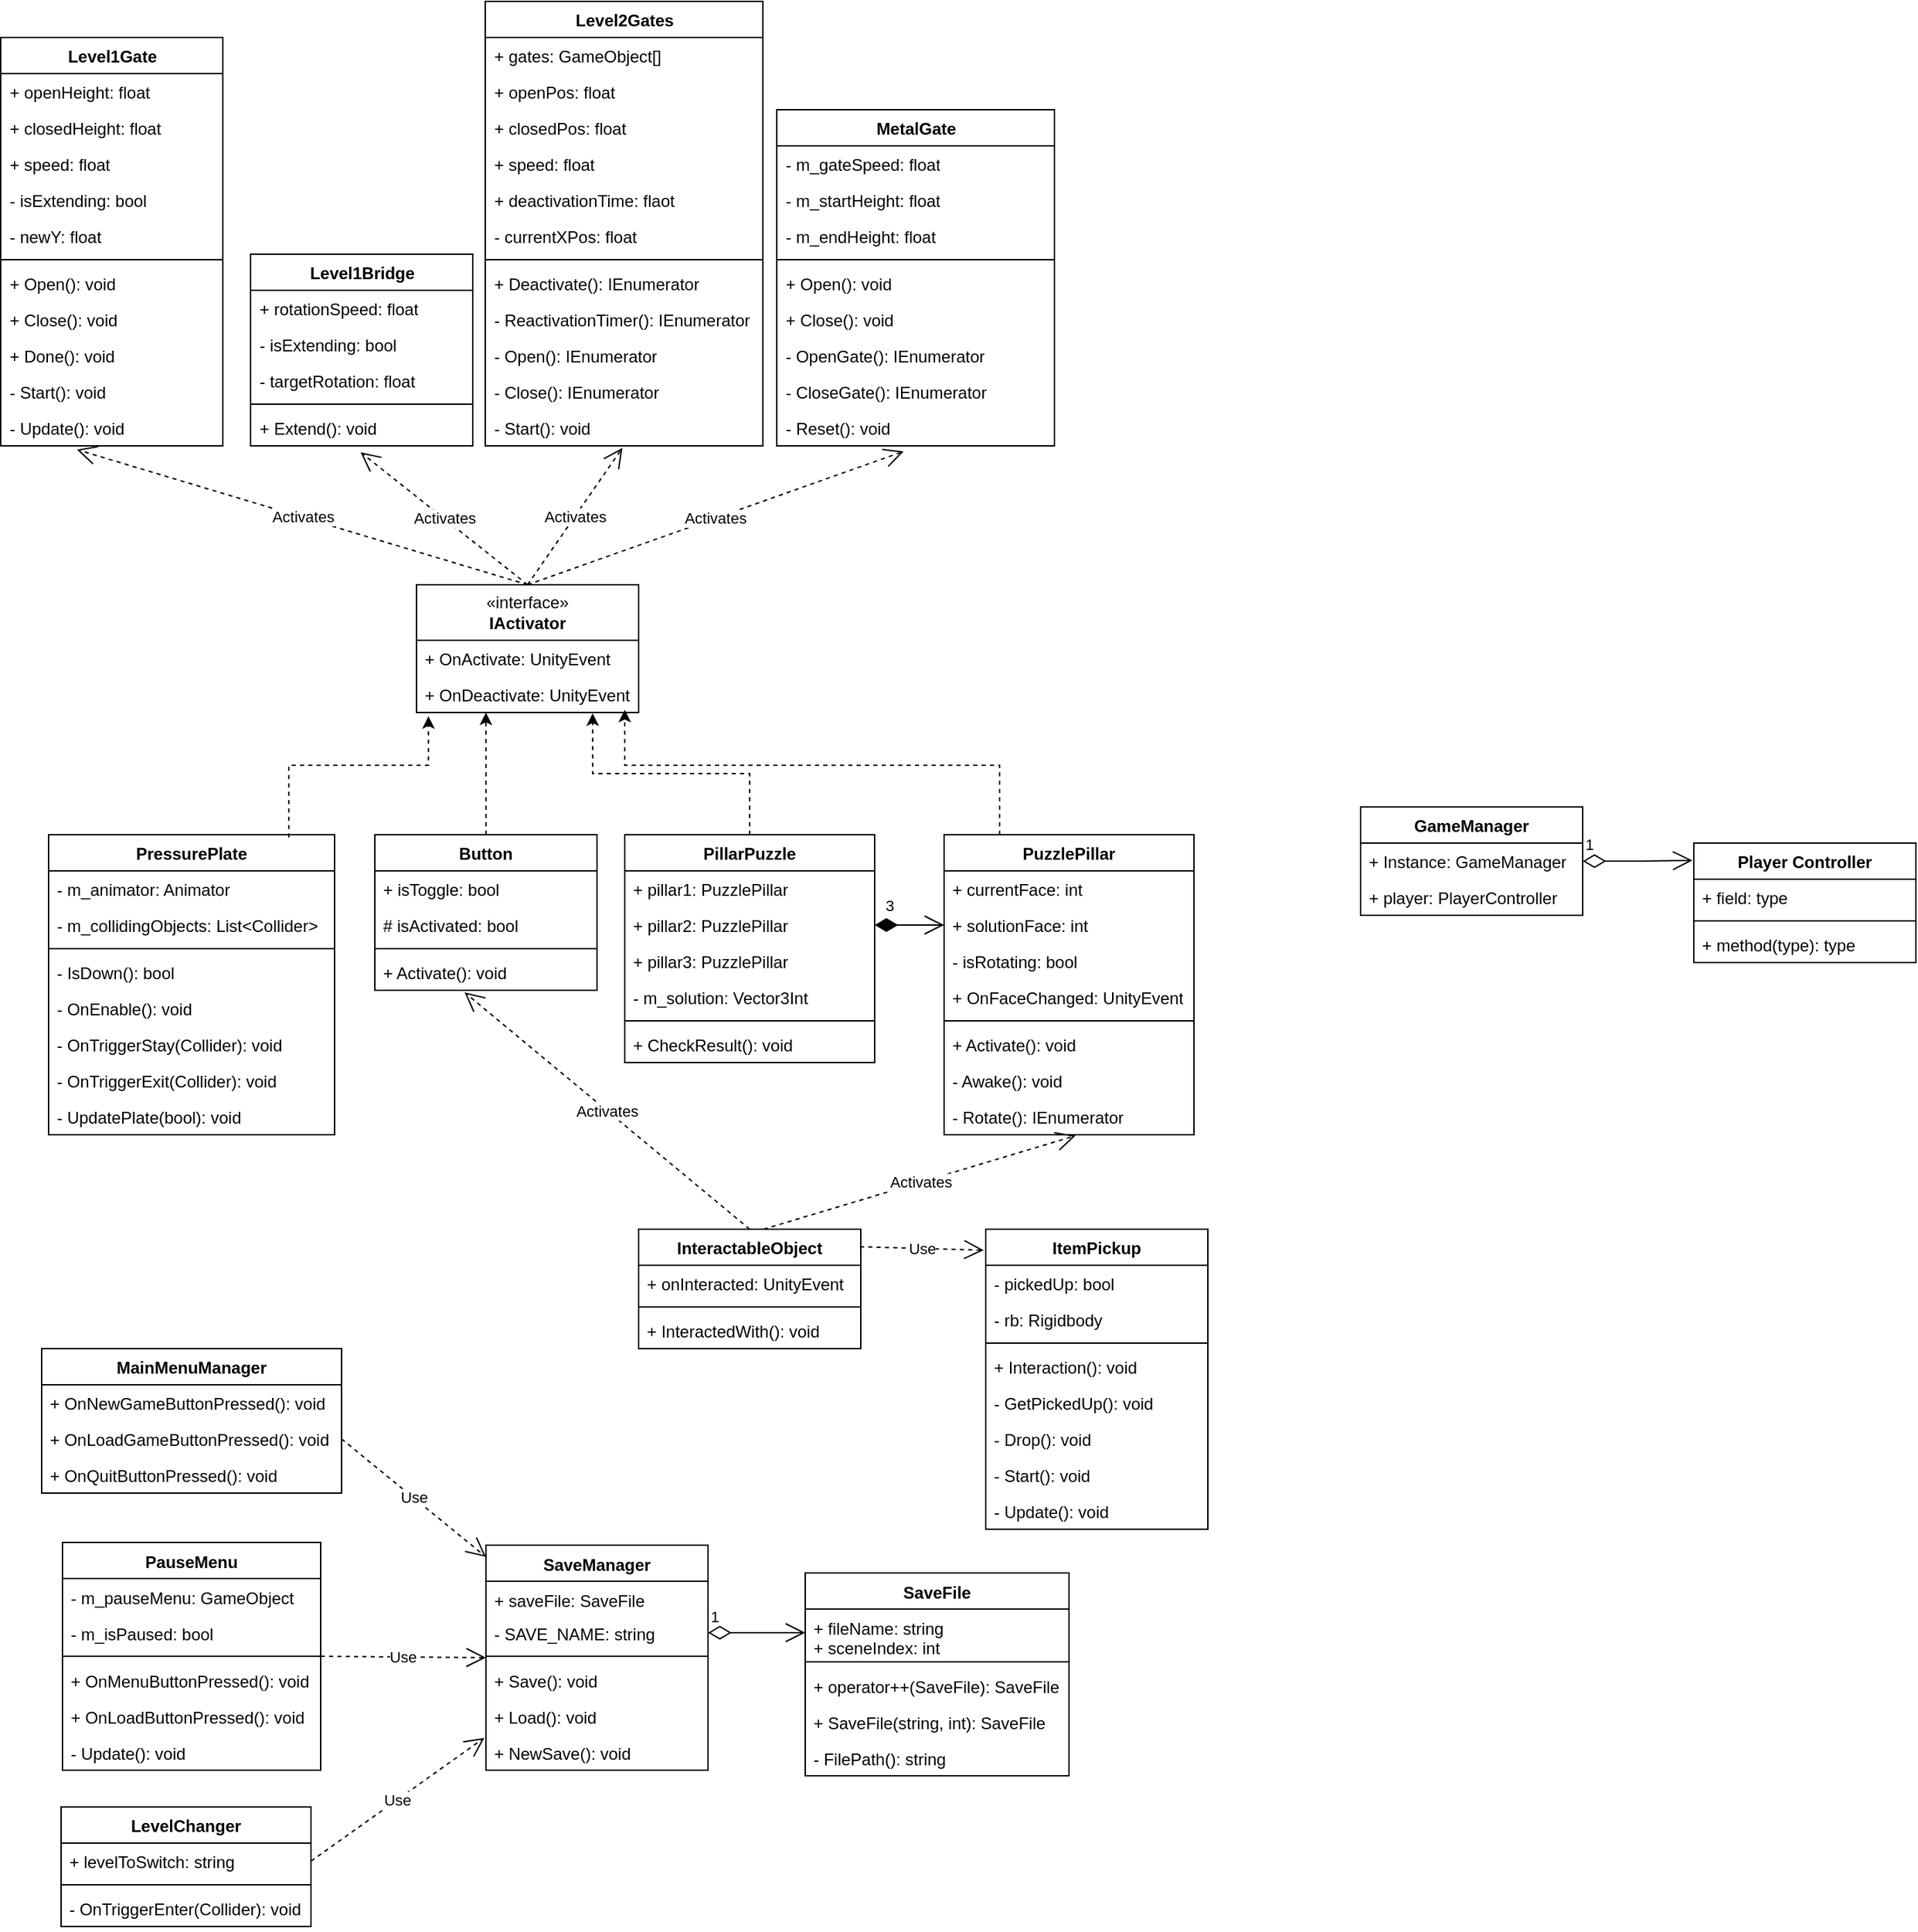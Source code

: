 <mxfile version="26.1.3">
  <diagram id="C5RBs43oDa-KdzZeNtuy" name="Page-1">
    <mxGraphModel dx="3771" dy="2029" grid="1" gridSize="10" guides="1" tooltips="1" connect="1" arrows="1" fold="1" page="1" pageScale="1" pageWidth="3300" pageHeight="2339" math="0" shadow="0">
      <root>
        <mxCell id="WIyWlLk6GJQsqaUBKTNV-0" />
        <mxCell id="WIyWlLk6GJQsqaUBKTNV-1" parent="WIyWlLk6GJQsqaUBKTNV-0" />
        <mxCell id="EDDkpctx7LFMh3qRwfsM-8" value="SaveFile" style="swimlane;fontStyle=1;align=center;verticalAlign=top;childLayout=stackLayout;horizontal=1;startSize=26;horizontalStack=0;resizeParent=1;resizeParentMax=0;resizeLast=0;collapsible=1;marginBottom=0;whiteSpace=wrap;html=1;" parent="WIyWlLk6GJQsqaUBKTNV-1" vertex="1">
          <mxGeometry x="610" y="1151.5" width="190" height="146" as="geometry" />
        </mxCell>
        <mxCell id="EDDkpctx7LFMh3qRwfsM-9" value="+ fileName: string&lt;div&gt;+ sceneIndex: int&lt;/div&gt;" style="text;strokeColor=none;fillColor=none;align=left;verticalAlign=top;spacingLeft=4;spacingRight=4;overflow=hidden;rotatable=0;points=[[0,0.5],[1,0.5]];portConstraint=eastwest;whiteSpace=wrap;html=1;" parent="EDDkpctx7LFMh3qRwfsM-8" vertex="1">
          <mxGeometry y="26" width="190" height="34" as="geometry" />
        </mxCell>
        <mxCell id="EDDkpctx7LFMh3qRwfsM-10" value="" style="line;strokeWidth=1;fillColor=none;align=left;verticalAlign=middle;spacingTop=-1;spacingLeft=3;spacingRight=3;rotatable=0;labelPosition=right;points=[];portConstraint=eastwest;strokeColor=inherit;" parent="EDDkpctx7LFMh3qRwfsM-8" vertex="1">
          <mxGeometry y="60" width="190" height="8" as="geometry" />
        </mxCell>
        <mxCell id="IVnog5krU0E4n6IwSRwg-48" value="+ operator++(SaveFile): SaveFile" style="text;strokeColor=none;fillColor=none;align=left;verticalAlign=top;spacingLeft=4;spacingRight=4;overflow=hidden;rotatable=0;points=[[0,0.5],[1,0.5]];portConstraint=eastwest;whiteSpace=wrap;html=1;" vertex="1" parent="EDDkpctx7LFMh3qRwfsM-8">
          <mxGeometry y="68" width="190" height="26" as="geometry" />
        </mxCell>
        <mxCell id="IVnog5krU0E4n6IwSRwg-61" value="+ SaveFile(string, int): SaveFile" style="text;strokeColor=none;fillColor=none;align=left;verticalAlign=top;spacingLeft=4;spacingRight=4;overflow=hidden;rotatable=0;points=[[0,0.5],[1,0.5]];portConstraint=eastwest;whiteSpace=wrap;html=1;" vertex="1" parent="EDDkpctx7LFMh3qRwfsM-8">
          <mxGeometry y="94" width="190" height="26" as="geometry" />
        </mxCell>
        <mxCell id="EDDkpctx7LFMh3qRwfsM-11" value="- FilePath(): string" style="text;strokeColor=none;fillColor=none;align=left;verticalAlign=top;spacingLeft=4;spacingRight=4;overflow=hidden;rotatable=0;points=[[0,0.5],[1,0.5]];portConstraint=eastwest;whiteSpace=wrap;html=1;" parent="EDDkpctx7LFMh3qRwfsM-8" vertex="1">
          <mxGeometry y="120" width="190" height="26" as="geometry" />
        </mxCell>
        <mxCell id="EDDkpctx7LFMh3qRwfsM-12" value="SaveManager" style="swimlane;fontStyle=1;align=center;verticalAlign=top;childLayout=stackLayout;horizontal=1;startSize=26;horizontalStack=0;resizeParent=1;resizeParentMax=0;resizeLast=0;collapsible=1;marginBottom=0;whiteSpace=wrap;html=1;" parent="WIyWlLk6GJQsqaUBKTNV-1" vertex="1">
          <mxGeometry x="380" y="1131.5" width="160" height="162" as="geometry" />
        </mxCell>
        <mxCell id="EDDkpctx7LFMh3qRwfsM-13" value="+ saveFile: SaveFile" style="text;strokeColor=none;fillColor=none;align=left;verticalAlign=top;spacingLeft=4;spacingRight=4;overflow=hidden;rotatable=0;points=[[0,0.5],[1,0.5]];portConstraint=eastwest;whiteSpace=wrap;html=1;" parent="EDDkpctx7LFMh3qRwfsM-12" vertex="1">
          <mxGeometry y="26" width="160" height="24" as="geometry" />
        </mxCell>
        <mxCell id="IVnog5krU0E4n6IwSRwg-35" value="- SAVE_NAME: string" style="text;strokeColor=none;fillColor=none;align=left;verticalAlign=top;spacingLeft=4;spacingRight=4;overflow=hidden;rotatable=0;points=[[0,0.5],[1,0.5]];portConstraint=eastwest;whiteSpace=wrap;html=1;" vertex="1" parent="EDDkpctx7LFMh3qRwfsM-12">
          <mxGeometry y="50" width="160" height="26" as="geometry" />
        </mxCell>
        <mxCell id="EDDkpctx7LFMh3qRwfsM-14" value="" style="line;strokeWidth=1;fillColor=none;align=left;verticalAlign=middle;spacingTop=-1;spacingLeft=3;spacingRight=3;rotatable=0;labelPosition=right;points=[];portConstraint=eastwest;strokeColor=inherit;" parent="EDDkpctx7LFMh3qRwfsM-12" vertex="1">
          <mxGeometry y="76" width="160" height="8" as="geometry" />
        </mxCell>
        <mxCell id="EDDkpctx7LFMh3qRwfsM-15" value="+ Save(): void" style="text;strokeColor=none;fillColor=none;align=left;verticalAlign=top;spacingLeft=4;spacingRight=4;overflow=hidden;rotatable=0;points=[[0,0.5],[1,0.5]];portConstraint=eastwest;whiteSpace=wrap;html=1;" parent="EDDkpctx7LFMh3qRwfsM-12" vertex="1">
          <mxGeometry y="84" width="160" height="26" as="geometry" />
        </mxCell>
        <mxCell id="IVnog5krU0E4n6IwSRwg-33" value="+ Load(): void" style="text;strokeColor=none;fillColor=none;align=left;verticalAlign=top;spacingLeft=4;spacingRight=4;overflow=hidden;rotatable=0;points=[[0,0.5],[1,0.5]];portConstraint=eastwest;whiteSpace=wrap;html=1;" vertex="1" parent="EDDkpctx7LFMh3qRwfsM-12">
          <mxGeometry y="110" width="160" height="26" as="geometry" />
        </mxCell>
        <mxCell id="IVnog5krU0E4n6IwSRwg-34" value="+ NewSave(): void" style="text;strokeColor=none;fillColor=none;align=left;verticalAlign=top;spacingLeft=4;spacingRight=4;overflow=hidden;rotatable=0;points=[[0,0.5],[1,0.5]];portConstraint=eastwest;whiteSpace=wrap;html=1;" vertex="1" parent="EDDkpctx7LFMh3qRwfsM-12">
          <mxGeometry y="136" width="160" height="26" as="geometry" />
        </mxCell>
        <mxCell id="EDDkpctx7LFMh3qRwfsM-16" value="1" style="endArrow=open;html=1;endSize=12;startArrow=diamondThin;startSize=14;startFill=0;edgeStyle=orthogonalEdgeStyle;align=left;verticalAlign=bottom;rounded=0;entryX=0;entryY=0.5;entryDx=0;entryDy=0;exitX=1;exitY=0.5;exitDx=0;exitDy=0;" parent="WIyWlLk6GJQsqaUBKTNV-1" source="IVnog5krU0E4n6IwSRwg-35" target="EDDkpctx7LFMh3qRwfsM-9" edge="1">
          <mxGeometry x="-1" y="3" relative="1" as="geometry">
            <mxPoint x="540" y="1052.5" as="sourcePoint" />
            <mxPoint x="590" y="1056.5" as="targetPoint" />
          </mxGeometry>
        </mxCell>
        <mxCell id="EDDkpctx7LFMh3qRwfsM-38" value="«interface»&lt;br&gt;&lt;b&gt;IActivator&lt;/b&gt;" style="swimlane;fontStyle=0;childLayout=stackLayout;horizontal=1;startSize=40;fillColor=none;horizontalStack=0;resizeParent=1;resizeParentMax=0;resizeLast=0;collapsible=1;marginBottom=0;whiteSpace=wrap;html=1;" parent="WIyWlLk6GJQsqaUBKTNV-1" vertex="1">
          <mxGeometry x="330" y="440" width="160" height="92" as="geometry" />
        </mxCell>
        <mxCell id="EDDkpctx7LFMh3qRwfsM-39" value="+ OnActivate: UnityEvent" style="text;strokeColor=none;fillColor=none;align=left;verticalAlign=top;spacingLeft=4;spacingRight=4;overflow=hidden;rotatable=0;points=[[0,0.5],[1,0.5]];portConstraint=eastwest;whiteSpace=wrap;html=1;" parent="EDDkpctx7LFMh3qRwfsM-38" vertex="1">
          <mxGeometry y="40" width="160" height="26" as="geometry" />
        </mxCell>
        <mxCell id="EDDkpctx7LFMh3qRwfsM-40" value="+ OnDeactivate: UnityEvent" style="text;strokeColor=none;fillColor=none;align=left;verticalAlign=top;spacingLeft=4;spacingRight=4;overflow=hidden;rotatable=0;points=[[0,0.5],[1,0.5]];portConstraint=eastwest;whiteSpace=wrap;html=1;" parent="EDDkpctx7LFMh3qRwfsM-38" vertex="1">
          <mxGeometry y="66" width="160" height="26" as="geometry" />
        </mxCell>
        <mxCell id="EDDkpctx7LFMh3qRwfsM-18" value="Button" style="swimlane;fontStyle=1;align=center;verticalAlign=top;childLayout=stackLayout;horizontal=1;startSize=26;horizontalStack=0;resizeParent=1;resizeParentMax=0;resizeLast=0;collapsible=1;marginBottom=0;whiteSpace=wrap;html=1;" parent="WIyWlLk6GJQsqaUBKTNV-1" vertex="1">
          <mxGeometry x="300" y="620" width="160" height="112" as="geometry" />
        </mxCell>
        <mxCell id="EDDkpctx7LFMh3qRwfsM-19" value="+ isToggle: bool" style="text;strokeColor=none;fillColor=none;align=left;verticalAlign=top;spacingLeft=4;spacingRight=4;overflow=hidden;rotatable=0;points=[[0,0.5],[1,0.5]];portConstraint=eastwest;whiteSpace=wrap;html=1;" parent="EDDkpctx7LFMh3qRwfsM-18" vertex="1">
          <mxGeometry y="26" width="160" height="26" as="geometry" />
        </mxCell>
        <mxCell id="EDDkpctx7LFMh3qRwfsM-52" value="# isActivated: bool" style="text;strokeColor=none;fillColor=none;align=left;verticalAlign=top;spacingLeft=4;spacingRight=4;overflow=hidden;rotatable=0;points=[[0,0.5],[1,0.5]];portConstraint=eastwest;whiteSpace=wrap;html=1;" parent="EDDkpctx7LFMh3qRwfsM-18" vertex="1">
          <mxGeometry y="52" width="160" height="26" as="geometry" />
        </mxCell>
        <mxCell id="EDDkpctx7LFMh3qRwfsM-20" value="" style="line;strokeWidth=1;fillColor=none;align=left;verticalAlign=middle;spacingTop=-1;spacingLeft=3;spacingRight=3;rotatable=0;labelPosition=right;points=[];portConstraint=eastwest;strokeColor=inherit;" parent="EDDkpctx7LFMh3qRwfsM-18" vertex="1">
          <mxGeometry y="78" width="160" height="8" as="geometry" />
        </mxCell>
        <mxCell id="EDDkpctx7LFMh3qRwfsM-51" value="+ Activate(): void" style="text;strokeColor=none;fillColor=none;align=left;verticalAlign=top;spacingLeft=4;spacingRight=4;overflow=hidden;rotatable=0;points=[[0,0.5],[1,0.5]];portConstraint=eastwest;whiteSpace=wrap;html=1;" parent="EDDkpctx7LFMh3qRwfsM-18" vertex="1">
          <mxGeometry y="86" width="160" height="26" as="geometry" />
        </mxCell>
        <mxCell id="EDDkpctx7LFMh3qRwfsM-45" value="PressurePlate" style="swimlane;fontStyle=1;align=center;verticalAlign=top;childLayout=stackLayout;horizontal=1;startSize=26;horizontalStack=0;resizeParent=1;resizeParentMax=0;resizeLast=0;collapsible=1;marginBottom=0;whiteSpace=wrap;html=1;" parent="WIyWlLk6GJQsqaUBKTNV-1" vertex="1">
          <mxGeometry x="65" y="620" width="206" height="216" as="geometry" />
        </mxCell>
        <mxCell id="EDDkpctx7LFMh3qRwfsM-46" value="- m_animator: Animator" style="text;strokeColor=none;fillColor=none;align=left;verticalAlign=top;spacingLeft=4;spacingRight=4;overflow=hidden;rotatable=0;points=[[0,0.5],[1,0.5]];portConstraint=eastwest;whiteSpace=wrap;html=1;" parent="EDDkpctx7LFMh3qRwfsM-45" vertex="1">
          <mxGeometry y="26" width="206" height="26" as="geometry" />
        </mxCell>
        <mxCell id="IVnog5krU0E4n6IwSRwg-132" value="- m_collidingObjects: List&amp;lt;Collider&amp;gt;" style="text;strokeColor=none;fillColor=none;align=left;verticalAlign=top;spacingLeft=4;spacingRight=4;overflow=hidden;rotatable=0;points=[[0,0.5],[1,0.5]];portConstraint=eastwest;whiteSpace=wrap;html=1;" vertex="1" parent="EDDkpctx7LFMh3qRwfsM-45">
          <mxGeometry y="52" width="206" height="26" as="geometry" />
        </mxCell>
        <mxCell id="EDDkpctx7LFMh3qRwfsM-47" value="" style="line;strokeWidth=1;fillColor=none;align=left;verticalAlign=middle;spacingTop=-1;spacingLeft=3;spacingRight=3;rotatable=0;labelPosition=right;points=[];portConstraint=eastwest;strokeColor=inherit;" parent="EDDkpctx7LFMh3qRwfsM-45" vertex="1">
          <mxGeometry y="78" width="206" height="8" as="geometry" />
        </mxCell>
        <mxCell id="IVnog5krU0E4n6IwSRwg-134" value="- IsDown(): bool" style="text;strokeColor=none;fillColor=none;align=left;verticalAlign=top;spacingLeft=4;spacingRight=4;overflow=hidden;rotatable=0;points=[[0,0.5],[1,0.5]];portConstraint=eastwest;whiteSpace=wrap;html=1;" vertex="1" parent="EDDkpctx7LFMh3qRwfsM-45">
          <mxGeometry y="86" width="206" height="26" as="geometry" />
        </mxCell>
        <mxCell id="IVnog5krU0E4n6IwSRwg-135" value="- OnEnable(): void" style="text;strokeColor=none;fillColor=none;align=left;verticalAlign=top;spacingLeft=4;spacingRight=4;overflow=hidden;rotatable=0;points=[[0,0.5],[1,0.5]];portConstraint=eastwest;whiteSpace=wrap;html=1;" vertex="1" parent="EDDkpctx7LFMh3qRwfsM-45">
          <mxGeometry y="112" width="206" height="26" as="geometry" />
        </mxCell>
        <mxCell id="EDDkpctx7LFMh3qRwfsM-48" value="- OnTriggerStay(Collider): void" style="text;strokeColor=none;fillColor=none;align=left;verticalAlign=top;spacingLeft=4;spacingRight=4;overflow=hidden;rotatable=0;points=[[0,0.5],[1,0.5]];portConstraint=eastwest;whiteSpace=wrap;html=1;" parent="EDDkpctx7LFMh3qRwfsM-45" vertex="1">
          <mxGeometry y="138" width="206" height="26" as="geometry" />
        </mxCell>
        <mxCell id="EDDkpctx7LFMh3qRwfsM-53" value="- OnTriggerExit(Collider): void" style="text;strokeColor=none;fillColor=none;align=left;verticalAlign=top;spacingLeft=4;spacingRight=4;overflow=hidden;rotatable=0;points=[[0,0.5],[1,0.5]];portConstraint=eastwest;whiteSpace=wrap;html=1;" parent="EDDkpctx7LFMh3qRwfsM-45" vertex="1">
          <mxGeometry y="164" width="206" height="26" as="geometry" />
        </mxCell>
        <mxCell id="IVnog5krU0E4n6IwSRwg-136" value="- UpdatePlate(bool): void" style="text;strokeColor=none;fillColor=none;align=left;verticalAlign=top;spacingLeft=4;spacingRight=4;overflow=hidden;rotatable=0;points=[[0,0.5],[1,0.5]];portConstraint=eastwest;whiteSpace=wrap;html=1;" vertex="1" parent="EDDkpctx7LFMh3qRwfsM-45">
          <mxGeometry y="190" width="206" height="26" as="geometry" />
        </mxCell>
        <mxCell id="IVnog5krU0E4n6IwSRwg-0" style="edgeStyle=orthogonalEdgeStyle;rounded=0;orthogonalLoop=1;jettySize=auto;html=1;exitX=0.5;exitY=0;exitDx=0;exitDy=0;dashed=1;" edge="1" parent="WIyWlLk6GJQsqaUBKTNV-1" source="EDDkpctx7LFMh3qRwfsM-18">
          <mxGeometry relative="1" as="geometry">
            <mxPoint x="380" y="532" as="targetPoint" />
            <Array as="points">
              <mxPoint x="380" y="532" />
            </Array>
          </mxGeometry>
        </mxCell>
        <mxCell id="IVnog5krU0E4n6IwSRwg-5" style="edgeStyle=orthogonalEdgeStyle;rounded=0;orthogonalLoop=1;jettySize=auto;html=1;entryX=0.054;entryY=1.103;entryDx=0;entryDy=0;entryPerimeter=0;dashed=1;exitX=0.84;exitY=0.009;exitDx=0;exitDy=0;exitPerimeter=0;" edge="1" parent="WIyWlLk6GJQsqaUBKTNV-1" source="EDDkpctx7LFMh3qRwfsM-45" target="EDDkpctx7LFMh3qRwfsM-40">
          <mxGeometry relative="1" as="geometry">
            <mxPoint x="230" y="600" as="sourcePoint" />
            <mxPoint x="326.24" y="566.376" as="targetPoint" />
            <Array as="points">
              <mxPoint x="238" y="570" />
              <mxPoint x="339" y="570" />
            </Array>
          </mxGeometry>
        </mxCell>
        <mxCell id="IVnog5krU0E4n6IwSRwg-6" value="PuzzlePillar" style="swimlane;fontStyle=1;align=center;verticalAlign=top;childLayout=stackLayout;horizontal=1;startSize=26;horizontalStack=0;resizeParent=1;resizeParentMax=0;resizeLast=0;collapsible=1;marginBottom=0;whiteSpace=wrap;html=1;" vertex="1" parent="WIyWlLk6GJQsqaUBKTNV-1">
          <mxGeometry x="710" y="620" width="180" height="216" as="geometry" />
        </mxCell>
        <mxCell id="IVnog5krU0E4n6IwSRwg-7" value="+ currentFace: int" style="text;strokeColor=none;fillColor=none;align=left;verticalAlign=top;spacingLeft=4;spacingRight=4;overflow=hidden;rotatable=0;points=[[0,0.5],[1,0.5]];portConstraint=eastwest;whiteSpace=wrap;html=1;" vertex="1" parent="IVnog5krU0E4n6IwSRwg-6">
          <mxGeometry y="26" width="180" height="26" as="geometry" />
        </mxCell>
        <mxCell id="IVnog5krU0E4n6IwSRwg-8" value="+ solutionFace: int" style="text;strokeColor=none;fillColor=none;align=left;verticalAlign=top;spacingLeft=4;spacingRight=4;overflow=hidden;rotatable=0;points=[[0,0.5],[1,0.5]];portConstraint=eastwest;whiteSpace=wrap;html=1;" vertex="1" parent="IVnog5krU0E4n6IwSRwg-6">
          <mxGeometry y="52" width="180" height="26" as="geometry" />
        </mxCell>
        <mxCell id="IVnog5krU0E4n6IwSRwg-12" value="- isRotating: bool" style="text;strokeColor=none;fillColor=none;align=left;verticalAlign=top;spacingLeft=4;spacingRight=4;overflow=hidden;rotatable=0;points=[[0,0.5],[1,0.5]];portConstraint=eastwest;whiteSpace=wrap;html=1;" vertex="1" parent="IVnog5krU0E4n6IwSRwg-6">
          <mxGeometry y="78" width="180" height="26" as="geometry" />
        </mxCell>
        <mxCell id="IVnog5krU0E4n6IwSRwg-13" value="+ OnFaceChanged: UnityEvent" style="text;strokeColor=none;fillColor=none;align=left;verticalAlign=top;spacingLeft=4;spacingRight=4;overflow=hidden;rotatable=0;points=[[0,0.5],[1,0.5]];portConstraint=eastwest;whiteSpace=wrap;html=1;" vertex="1" parent="IVnog5krU0E4n6IwSRwg-6">
          <mxGeometry y="104" width="180" height="26" as="geometry" />
        </mxCell>
        <mxCell id="IVnog5krU0E4n6IwSRwg-9" value="" style="line;strokeWidth=1;fillColor=none;align=left;verticalAlign=middle;spacingTop=-1;spacingLeft=3;spacingRight=3;rotatable=0;labelPosition=right;points=[];portConstraint=eastwest;strokeColor=inherit;" vertex="1" parent="IVnog5krU0E4n6IwSRwg-6">
          <mxGeometry y="130" width="180" height="8" as="geometry" />
        </mxCell>
        <mxCell id="IVnog5krU0E4n6IwSRwg-10" value="+ Activate(): void" style="text;strokeColor=none;fillColor=none;align=left;verticalAlign=top;spacingLeft=4;spacingRight=4;overflow=hidden;rotatable=0;points=[[0,0.5],[1,0.5]];portConstraint=eastwest;whiteSpace=wrap;html=1;" vertex="1" parent="IVnog5krU0E4n6IwSRwg-6">
          <mxGeometry y="138" width="180" height="26" as="geometry" />
        </mxCell>
        <mxCell id="IVnog5krU0E4n6IwSRwg-14" value="- Awake(): void" style="text;strokeColor=none;fillColor=none;align=left;verticalAlign=top;spacingLeft=4;spacingRight=4;overflow=hidden;rotatable=0;points=[[0,0.5],[1,0.5]];portConstraint=eastwest;whiteSpace=wrap;html=1;" vertex="1" parent="IVnog5krU0E4n6IwSRwg-6">
          <mxGeometry y="164" width="180" height="26" as="geometry" />
        </mxCell>
        <mxCell id="IVnog5krU0E4n6IwSRwg-11" value="- Rotate(): IEnumerator" style="text;strokeColor=none;fillColor=none;align=left;verticalAlign=top;spacingLeft=4;spacingRight=4;overflow=hidden;rotatable=0;points=[[0,0.5],[1,0.5]];portConstraint=eastwest;whiteSpace=wrap;html=1;" vertex="1" parent="IVnog5krU0E4n6IwSRwg-6">
          <mxGeometry y="190" width="180" height="26" as="geometry" />
        </mxCell>
        <mxCell id="IVnog5krU0E4n6IwSRwg-15" value="PillarPuzzle" style="swimlane;fontStyle=1;align=center;verticalAlign=top;childLayout=stackLayout;horizontal=1;startSize=26;horizontalStack=0;resizeParent=1;resizeParentMax=0;resizeLast=0;collapsible=1;marginBottom=0;whiteSpace=wrap;html=1;" vertex="1" parent="WIyWlLk6GJQsqaUBKTNV-1">
          <mxGeometry x="480" y="620" width="180" height="164" as="geometry" />
        </mxCell>
        <mxCell id="IVnog5krU0E4n6IwSRwg-16" value="+ pillar1: PuzzlePillar" style="text;strokeColor=none;fillColor=none;align=left;verticalAlign=top;spacingLeft=4;spacingRight=4;overflow=hidden;rotatable=0;points=[[0,0.5],[1,0.5]];portConstraint=eastwest;whiteSpace=wrap;html=1;" vertex="1" parent="IVnog5krU0E4n6IwSRwg-15">
          <mxGeometry y="26" width="180" height="26" as="geometry" />
        </mxCell>
        <mxCell id="IVnog5krU0E4n6IwSRwg-17" value="+ pillar2: PuzzlePillar" style="text;strokeColor=none;fillColor=none;align=left;verticalAlign=top;spacingLeft=4;spacingRight=4;overflow=hidden;rotatable=0;points=[[0,0.5],[1,0.5]];portConstraint=eastwest;whiteSpace=wrap;html=1;" vertex="1" parent="IVnog5krU0E4n6IwSRwg-15">
          <mxGeometry y="52" width="180" height="26" as="geometry" />
        </mxCell>
        <mxCell id="IVnog5krU0E4n6IwSRwg-18" value="+ pillar3: PuzzlePillar" style="text;strokeColor=none;fillColor=none;align=left;verticalAlign=top;spacingLeft=4;spacingRight=4;overflow=hidden;rotatable=0;points=[[0,0.5],[1,0.5]];portConstraint=eastwest;whiteSpace=wrap;html=1;" vertex="1" parent="IVnog5krU0E4n6IwSRwg-15">
          <mxGeometry y="78" width="180" height="26" as="geometry" />
        </mxCell>
        <mxCell id="IVnog5krU0E4n6IwSRwg-19" value="- m_solution: Vector3Int&amp;nbsp;" style="text;strokeColor=none;fillColor=none;align=left;verticalAlign=top;spacingLeft=4;spacingRight=4;overflow=hidden;rotatable=0;points=[[0,0.5],[1,0.5]];portConstraint=eastwest;whiteSpace=wrap;html=1;" vertex="1" parent="IVnog5krU0E4n6IwSRwg-15">
          <mxGeometry y="104" width="180" height="26" as="geometry" />
        </mxCell>
        <mxCell id="IVnog5krU0E4n6IwSRwg-20" value="" style="line;strokeWidth=1;fillColor=none;align=left;verticalAlign=middle;spacingTop=-1;spacingLeft=3;spacingRight=3;rotatable=0;labelPosition=right;points=[];portConstraint=eastwest;strokeColor=inherit;" vertex="1" parent="IVnog5krU0E4n6IwSRwg-15">
          <mxGeometry y="130" width="180" height="8" as="geometry" />
        </mxCell>
        <mxCell id="IVnog5krU0E4n6IwSRwg-21" value="+ CheckResult(): void" style="text;strokeColor=none;fillColor=none;align=left;verticalAlign=top;spacingLeft=4;spacingRight=4;overflow=hidden;rotatable=0;points=[[0,0.5],[1,0.5]];portConstraint=eastwest;whiteSpace=wrap;html=1;" vertex="1" parent="IVnog5krU0E4n6IwSRwg-15">
          <mxGeometry y="138" width="180" height="26" as="geometry" />
        </mxCell>
        <mxCell id="IVnog5krU0E4n6IwSRwg-24" style="edgeStyle=orthogonalEdgeStyle;rounded=0;orthogonalLoop=1;jettySize=auto;html=1;entryX=0.793;entryY=1.024;entryDx=0;entryDy=0;entryPerimeter=0;dashed=1;" edge="1" parent="WIyWlLk6GJQsqaUBKTNV-1" source="IVnog5krU0E4n6IwSRwg-15" target="EDDkpctx7LFMh3qRwfsM-40">
          <mxGeometry relative="1" as="geometry" />
        </mxCell>
        <mxCell id="IVnog5krU0E4n6IwSRwg-25" style="edgeStyle=orthogonalEdgeStyle;rounded=0;orthogonalLoop=1;jettySize=auto;html=1;dashed=1;" edge="1" parent="WIyWlLk6GJQsqaUBKTNV-1" source="IVnog5krU0E4n6IwSRwg-6">
          <mxGeometry relative="1" as="geometry">
            <mxPoint x="480" y="530" as="targetPoint" />
            <Array as="points">
              <mxPoint x="750" y="570" />
              <mxPoint x="480" y="570" />
              <mxPoint x="480" y="531" />
            </Array>
          </mxGeometry>
        </mxCell>
        <mxCell id="IVnog5krU0E4n6IwSRwg-27" value="3" style="endArrow=open;html=1;endSize=12;startArrow=diamondThin;startSize=14;startFill=1;edgeStyle=orthogonalEdgeStyle;align=left;verticalAlign=bottom;rounded=0;exitX=1;exitY=0.5;exitDx=0;exitDy=0;entryX=0;entryY=0.5;entryDx=0;entryDy=0;" edge="1" parent="WIyWlLk6GJQsqaUBKTNV-1" source="IVnog5krU0E4n6IwSRwg-17" target="IVnog5krU0E4n6IwSRwg-8">
          <mxGeometry x="-0.778" y="5" relative="1" as="geometry">
            <mxPoint x="410" y="836" as="sourcePoint" />
            <mxPoint x="570" y="836" as="targetPoint" />
            <mxPoint as="offset" />
          </mxGeometry>
        </mxCell>
        <mxCell id="IVnog5krU0E4n6IwSRwg-29" value="PauseMenu" style="swimlane;fontStyle=1;align=center;verticalAlign=top;childLayout=stackLayout;horizontal=1;startSize=26;horizontalStack=0;resizeParent=1;resizeParentMax=0;resizeLast=0;collapsible=1;marginBottom=0;whiteSpace=wrap;html=1;" vertex="1" parent="WIyWlLk6GJQsqaUBKTNV-1">
          <mxGeometry x="75" y="1129.5" width="186" height="164" as="geometry" />
        </mxCell>
        <mxCell id="IVnog5krU0E4n6IwSRwg-30" value="- m_pauseMenu: GameObject" style="text;strokeColor=none;fillColor=none;align=left;verticalAlign=top;spacingLeft=4;spacingRight=4;overflow=hidden;rotatable=0;points=[[0,0.5],[1,0.5]];portConstraint=eastwest;whiteSpace=wrap;html=1;" vertex="1" parent="IVnog5krU0E4n6IwSRwg-29">
          <mxGeometry y="26" width="186" height="26" as="geometry" />
        </mxCell>
        <mxCell id="IVnog5krU0E4n6IwSRwg-42" value="- m_isPaused: bool" style="text;strokeColor=none;fillColor=none;align=left;verticalAlign=top;spacingLeft=4;spacingRight=4;overflow=hidden;rotatable=0;points=[[0,0.5],[1,0.5]];portConstraint=eastwest;whiteSpace=wrap;html=1;" vertex="1" parent="IVnog5krU0E4n6IwSRwg-29">
          <mxGeometry y="52" width="186" height="26" as="geometry" />
        </mxCell>
        <mxCell id="IVnog5krU0E4n6IwSRwg-31" value="" style="line;strokeWidth=1;fillColor=none;align=left;verticalAlign=middle;spacingTop=-1;spacingLeft=3;spacingRight=3;rotatable=0;labelPosition=right;points=[];portConstraint=eastwest;strokeColor=inherit;" vertex="1" parent="IVnog5krU0E4n6IwSRwg-29">
          <mxGeometry y="78" width="186" height="8" as="geometry" />
        </mxCell>
        <mxCell id="IVnog5krU0E4n6IwSRwg-32" value="+ OnMenuButtonPressed(): void" style="text;strokeColor=none;fillColor=none;align=left;verticalAlign=top;spacingLeft=4;spacingRight=4;overflow=hidden;rotatable=0;points=[[0,0.5],[1,0.5]];portConstraint=eastwest;whiteSpace=wrap;html=1;" vertex="1" parent="IVnog5krU0E4n6IwSRwg-29">
          <mxGeometry y="86" width="186" height="26" as="geometry" />
        </mxCell>
        <mxCell id="IVnog5krU0E4n6IwSRwg-43" value="+ OnLoadButtonPressed(): void" style="text;strokeColor=none;fillColor=none;align=left;verticalAlign=top;spacingLeft=4;spacingRight=4;overflow=hidden;rotatable=0;points=[[0,0.5],[1,0.5]];portConstraint=eastwest;whiteSpace=wrap;html=1;" vertex="1" parent="IVnog5krU0E4n6IwSRwg-29">
          <mxGeometry y="112" width="186" height="26" as="geometry" />
        </mxCell>
        <mxCell id="IVnog5krU0E4n6IwSRwg-44" value="- Update(): void" style="text;strokeColor=none;fillColor=none;align=left;verticalAlign=top;spacingLeft=4;spacingRight=4;overflow=hidden;rotatable=0;points=[[0,0.5],[1,0.5]];portConstraint=eastwest;whiteSpace=wrap;html=1;" vertex="1" parent="IVnog5krU0E4n6IwSRwg-29">
          <mxGeometry y="138" width="186" height="26" as="geometry" />
        </mxCell>
        <mxCell id="IVnog5krU0E4n6IwSRwg-36" value="MainMenuManager" style="swimlane;fontStyle=1;align=center;verticalAlign=top;childLayout=stackLayout;horizontal=1;startSize=26;horizontalStack=0;resizeParent=1;resizeParentMax=0;resizeLast=0;collapsible=1;marginBottom=0;whiteSpace=wrap;html=1;" vertex="1" parent="WIyWlLk6GJQsqaUBKTNV-1">
          <mxGeometry x="60" y="990" width="216" height="104" as="geometry" />
        </mxCell>
        <mxCell id="IVnog5krU0E4n6IwSRwg-39" value="+&amp;nbsp;OnNewGameButtonPressed(): void" style="text;strokeColor=none;fillColor=none;align=left;verticalAlign=top;spacingLeft=4;spacingRight=4;overflow=hidden;rotatable=0;points=[[0,0.5],[1,0.5]];portConstraint=eastwest;whiteSpace=wrap;html=1;" vertex="1" parent="IVnog5krU0E4n6IwSRwg-36">
          <mxGeometry y="26" width="216" height="26" as="geometry" />
        </mxCell>
        <mxCell id="IVnog5krU0E4n6IwSRwg-45" value="+ OnLoadGameButtonPressed(): void" style="text;strokeColor=none;fillColor=none;align=left;verticalAlign=top;spacingLeft=4;spacingRight=4;overflow=hidden;rotatable=0;points=[[0,0.5],[1,0.5]];portConstraint=eastwest;whiteSpace=wrap;html=1;" vertex="1" parent="IVnog5krU0E4n6IwSRwg-36">
          <mxGeometry y="52" width="216" height="26" as="geometry" />
        </mxCell>
        <mxCell id="IVnog5krU0E4n6IwSRwg-46" value="+ OnQuitButtonPressed(): void" style="text;strokeColor=none;fillColor=none;align=left;verticalAlign=top;spacingLeft=4;spacingRight=4;overflow=hidden;rotatable=0;points=[[0,0.5],[1,0.5]];portConstraint=eastwest;whiteSpace=wrap;html=1;" vertex="1" parent="IVnog5krU0E4n6IwSRwg-36">
          <mxGeometry y="78" width="216" height="26" as="geometry" />
        </mxCell>
        <mxCell id="IVnog5krU0E4n6IwSRwg-41" value="Use" style="endArrow=open;endSize=12;dashed=1;html=1;rounded=0;exitX=1;exitY=0.5;exitDx=0;exitDy=0;entryX=0;entryY=0.5;entryDx=0;entryDy=0;" edge="1" parent="WIyWlLk6GJQsqaUBKTNV-1" source="IVnog5krU0E4n6IwSRwg-29" target="EDDkpctx7LFMh3qRwfsM-12">
          <mxGeometry width="160" relative="1" as="geometry">
            <mxPoint x="260" y="1100" as="sourcePoint" />
            <mxPoint x="420" y="1100" as="targetPoint" />
          </mxGeometry>
        </mxCell>
        <mxCell id="IVnog5krU0E4n6IwSRwg-49" value="Use" style="endArrow=open;endSize=12;dashed=1;html=1;rounded=0;exitX=1;exitY=0.5;exitDx=0;exitDy=0;entryX=0;entryY=0.052;entryDx=0;entryDy=0;entryPerimeter=0;" edge="1" parent="WIyWlLk6GJQsqaUBKTNV-1" source="IVnog5krU0E4n6IwSRwg-45" target="EDDkpctx7LFMh3qRwfsM-12">
          <mxGeometry width="160" relative="1" as="geometry">
            <mxPoint x="300" y="960" as="sourcePoint" />
            <mxPoint x="460" y="960" as="targetPoint" />
          </mxGeometry>
        </mxCell>
        <mxCell id="IVnog5krU0E4n6IwSRwg-55" value="LevelChanger" style="swimlane;fontStyle=1;align=center;verticalAlign=top;childLayout=stackLayout;horizontal=1;startSize=26;horizontalStack=0;resizeParent=1;resizeParentMax=0;resizeLast=0;collapsible=1;marginBottom=0;whiteSpace=wrap;html=1;" vertex="1" parent="WIyWlLk6GJQsqaUBKTNV-1">
          <mxGeometry x="74" y="1320" width="180" height="86" as="geometry" />
        </mxCell>
        <mxCell id="IVnog5krU0E4n6IwSRwg-56" value="+ levelToSwitch: string" style="text;strokeColor=none;fillColor=none;align=left;verticalAlign=top;spacingLeft=4;spacingRight=4;overflow=hidden;rotatable=0;points=[[0,0.5],[1,0.5]];portConstraint=eastwest;whiteSpace=wrap;html=1;" vertex="1" parent="IVnog5krU0E4n6IwSRwg-55">
          <mxGeometry y="26" width="180" height="26" as="geometry" />
        </mxCell>
        <mxCell id="IVnog5krU0E4n6IwSRwg-57" value="" style="line;strokeWidth=1;fillColor=none;align=left;verticalAlign=middle;spacingTop=-1;spacingLeft=3;spacingRight=3;rotatable=0;labelPosition=right;points=[];portConstraint=eastwest;strokeColor=inherit;" vertex="1" parent="IVnog5krU0E4n6IwSRwg-55">
          <mxGeometry y="52" width="180" height="8" as="geometry" />
        </mxCell>
        <mxCell id="IVnog5krU0E4n6IwSRwg-58" value="- OnTriggerEnter(Collider): void" style="text;strokeColor=none;fillColor=none;align=left;verticalAlign=top;spacingLeft=4;spacingRight=4;overflow=hidden;rotatable=0;points=[[0,0.5],[1,0.5]];portConstraint=eastwest;whiteSpace=wrap;html=1;" vertex="1" parent="IVnog5krU0E4n6IwSRwg-55">
          <mxGeometry y="60" width="180" height="26" as="geometry" />
        </mxCell>
        <mxCell id="IVnog5krU0E4n6IwSRwg-59" value="Use" style="endArrow=open;endSize=12;dashed=1;html=1;rounded=0;exitX=1;exitY=0.5;exitDx=0;exitDy=0;entryX=-0.007;entryY=0.104;entryDx=0;entryDy=0;entryPerimeter=0;" edge="1" parent="WIyWlLk6GJQsqaUBKTNV-1" source="IVnog5krU0E4n6IwSRwg-56" target="IVnog5krU0E4n6IwSRwg-34">
          <mxGeometry width="160" relative="1" as="geometry">
            <mxPoint x="490" y="1360" as="sourcePoint" />
            <mxPoint x="650" y="1360" as="targetPoint" />
          </mxGeometry>
        </mxCell>
        <mxCell id="IVnog5krU0E4n6IwSRwg-63" value="GameManager" style="swimlane;fontStyle=1;align=center;verticalAlign=top;childLayout=stackLayout;horizontal=1;startSize=26;horizontalStack=0;resizeParent=1;resizeParentMax=0;resizeLast=0;collapsible=1;marginBottom=0;whiteSpace=wrap;html=1;" vertex="1" parent="WIyWlLk6GJQsqaUBKTNV-1">
          <mxGeometry x="1010" y="600" width="160" height="78" as="geometry" />
        </mxCell>
        <mxCell id="IVnog5krU0E4n6IwSRwg-64" value="+ Instance: GameManager" style="text;strokeColor=none;fillColor=none;align=left;verticalAlign=top;spacingLeft=4;spacingRight=4;overflow=hidden;rotatable=0;points=[[0,0.5],[1,0.5]];portConstraint=eastwest;whiteSpace=wrap;html=1;" vertex="1" parent="IVnog5krU0E4n6IwSRwg-63">
          <mxGeometry y="26" width="160" height="26" as="geometry" />
        </mxCell>
        <mxCell id="IVnog5krU0E4n6IwSRwg-67" value="+ player: PlayerController" style="text;strokeColor=none;fillColor=none;align=left;verticalAlign=top;spacingLeft=4;spacingRight=4;overflow=hidden;rotatable=0;points=[[0,0.5],[1,0.5]];portConstraint=eastwest;whiteSpace=wrap;html=1;" vertex="1" parent="IVnog5krU0E4n6IwSRwg-63">
          <mxGeometry y="52" width="160" height="26" as="geometry" />
        </mxCell>
        <mxCell id="IVnog5krU0E4n6IwSRwg-68" value="InteractableObject" style="swimlane;fontStyle=1;align=center;verticalAlign=top;childLayout=stackLayout;horizontal=1;startSize=26;horizontalStack=0;resizeParent=1;resizeParentMax=0;resizeLast=0;collapsible=1;marginBottom=0;whiteSpace=wrap;html=1;" vertex="1" parent="WIyWlLk6GJQsqaUBKTNV-1">
          <mxGeometry x="490" y="904" width="160" height="86" as="geometry" />
        </mxCell>
        <mxCell id="IVnog5krU0E4n6IwSRwg-73" value="Activates" style="endArrow=open;endSize=12;dashed=1;html=1;rounded=0;entryX=0.526;entryY=1.026;entryDx=0;entryDy=0;entryPerimeter=0;" edge="1" parent="IVnog5krU0E4n6IwSRwg-68" target="IVnog5krU0E4n6IwSRwg-11">
          <mxGeometry width="160" relative="1" as="geometry">
            <mxPoint x="90" as="sourcePoint" />
            <mxPoint x="250" as="targetPoint" />
          </mxGeometry>
        </mxCell>
        <mxCell id="IVnog5krU0E4n6IwSRwg-69" value="+ onInteracted: UnityEvent" style="text;strokeColor=none;fillColor=none;align=left;verticalAlign=top;spacingLeft=4;spacingRight=4;overflow=hidden;rotatable=0;points=[[0,0.5],[1,0.5]];portConstraint=eastwest;whiteSpace=wrap;html=1;" vertex="1" parent="IVnog5krU0E4n6IwSRwg-68">
          <mxGeometry y="26" width="160" height="26" as="geometry" />
        </mxCell>
        <mxCell id="IVnog5krU0E4n6IwSRwg-70" value="" style="line;strokeWidth=1;fillColor=none;align=left;verticalAlign=middle;spacingTop=-1;spacingLeft=3;spacingRight=3;rotatable=0;labelPosition=right;points=[];portConstraint=eastwest;strokeColor=inherit;" vertex="1" parent="IVnog5krU0E4n6IwSRwg-68">
          <mxGeometry y="52" width="160" height="8" as="geometry" />
        </mxCell>
        <mxCell id="IVnog5krU0E4n6IwSRwg-71" value="+ InteractedWith(): void" style="text;strokeColor=none;fillColor=none;align=left;verticalAlign=top;spacingLeft=4;spacingRight=4;overflow=hidden;rotatable=0;points=[[0,0.5],[1,0.5]];portConstraint=eastwest;whiteSpace=wrap;html=1;" vertex="1" parent="IVnog5krU0E4n6IwSRwg-68">
          <mxGeometry y="60" width="160" height="26" as="geometry" />
        </mxCell>
        <mxCell id="IVnog5krU0E4n6IwSRwg-72" value="Activates" style="endArrow=open;endSize=12;dashed=1;html=1;rounded=0;exitX=0.5;exitY=0;exitDx=0;exitDy=0;entryX=0.404;entryY=1.057;entryDx=0;entryDy=0;entryPerimeter=0;" edge="1" parent="WIyWlLk6GJQsqaUBKTNV-1" source="IVnog5krU0E4n6IwSRwg-68" target="EDDkpctx7LFMh3qRwfsM-51">
          <mxGeometry width="160" relative="1" as="geometry">
            <mxPoint x="500" y="830" as="sourcePoint" />
            <mxPoint x="660" y="830" as="targetPoint" />
          </mxGeometry>
        </mxCell>
        <mxCell id="IVnog5krU0E4n6IwSRwg-74" value="ItemPickup" style="swimlane;fontStyle=1;align=center;verticalAlign=top;childLayout=stackLayout;horizontal=1;startSize=26;horizontalStack=0;resizeParent=1;resizeParentMax=0;resizeLast=0;collapsible=1;marginBottom=0;whiteSpace=wrap;html=1;" vertex="1" parent="WIyWlLk6GJQsqaUBKTNV-1">
          <mxGeometry x="740" y="904" width="160" height="216" as="geometry">
            <mxRectangle x="450" y="430" width="100" height="30" as="alternateBounds" />
          </mxGeometry>
        </mxCell>
        <mxCell id="IVnog5krU0E4n6IwSRwg-75" value="- pickedUp: bool" style="text;strokeColor=none;fillColor=none;align=left;verticalAlign=top;spacingLeft=4;spacingRight=4;overflow=hidden;rotatable=0;points=[[0,0.5],[1,0.5]];portConstraint=eastwest;whiteSpace=wrap;html=1;" vertex="1" parent="IVnog5krU0E4n6IwSRwg-74">
          <mxGeometry y="26" width="160" height="26" as="geometry" />
        </mxCell>
        <mxCell id="IVnog5krU0E4n6IwSRwg-78" value="- rb: Rigidbody" style="text;strokeColor=none;fillColor=none;align=left;verticalAlign=top;spacingLeft=4;spacingRight=4;overflow=hidden;rotatable=0;points=[[0,0.5],[1,0.5]];portConstraint=eastwest;whiteSpace=wrap;html=1;" vertex="1" parent="IVnog5krU0E4n6IwSRwg-74">
          <mxGeometry y="52" width="160" height="26" as="geometry" />
        </mxCell>
        <mxCell id="IVnog5krU0E4n6IwSRwg-76" value="" style="line;strokeWidth=1;fillColor=none;align=left;verticalAlign=middle;spacingTop=-1;spacingLeft=3;spacingRight=3;rotatable=0;labelPosition=right;points=[];portConstraint=eastwest;strokeColor=inherit;" vertex="1" parent="IVnog5krU0E4n6IwSRwg-74">
          <mxGeometry y="78" width="160" height="8" as="geometry" />
        </mxCell>
        <mxCell id="IVnog5krU0E4n6IwSRwg-77" value="+ Interaction(): void" style="text;strokeColor=none;fillColor=none;align=left;verticalAlign=top;spacingLeft=4;spacingRight=4;overflow=hidden;rotatable=0;points=[[0,0.5],[1,0.5]];portConstraint=eastwest;whiteSpace=wrap;html=1;" vertex="1" parent="IVnog5krU0E4n6IwSRwg-74">
          <mxGeometry y="86" width="160" height="26" as="geometry" />
        </mxCell>
        <mxCell id="IVnog5krU0E4n6IwSRwg-79" value="- GetPickedUp(): void" style="text;strokeColor=none;fillColor=none;align=left;verticalAlign=top;spacingLeft=4;spacingRight=4;overflow=hidden;rotatable=0;points=[[0,0.5],[1,0.5]];portConstraint=eastwest;whiteSpace=wrap;html=1;" vertex="1" parent="IVnog5krU0E4n6IwSRwg-74">
          <mxGeometry y="112" width="160" height="26" as="geometry" />
        </mxCell>
        <mxCell id="IVnog5krU0E4n6IwSRwg-80" value="- Drop(): void" style="text;strokeColor=none;fillColor=none;align=left;verticalAlign=top;spacingLeft=4;spacingRight=4;overflow=hidden;rotatable=0;points=[[0,0.5],[1,0.5]];portConstraint=eastwest;whiteSpace=wrap;html=1;" vertex="1" parent="IVnog5krU0E4n6IwSRwg-74">
          <mxGeometry y="138" width="160" height="26" as="geometry" />
        </mxCell>
        <mxCell id="IVnog5krU0E4n6IwSRwg-81" value="- Start(): void" style="text;strokeColor=none;fillColor=none;align=left;verticalAlign=top;spacingLeft=4;spacingRight=4;overflow=hidden;rotatable=0;points=[[0,0.5],[1,0.5]];portConstraint=eastwest;whiteSpace=wrap;html=1;" vertex="1" parent="IVnog5krU0E4n6IwSRwg-74">
          <mxGeometry y="164" width="160" height="26" as="geometry" />
        </mxCell>
        <mxCell id="IVnog5krU0E4n6IwSRwg-82" value="- Update(): void" style="text;strokeColor=none;fillColor=none;align=left;verticalAlign=top;spacingLeft=4;spacingRight=4;overflow=hidden;rotatable=0;points=[[0,0.5],[1,0.5]];portConstraint=eastwest;whiteSpace=wrap;html=1;" vertex="1" parent="IVnog5krU0E4n6IwSRwg-74">
          <mxGeometry y="190" width="160" height="26" as="geometry" />
        </mxCell>
        <mxCell id="IVnog5krU0E4n6IwSRwg-83" value="Use" style="endArrow=open;endSize=12;dashed=1;html=1;rounded=0;entryX=-0.009;entryY=0.07;entryDx=0;entryDy=0;entryPerimeter=0;exitX=0.996;exitY=0.147;exitDx=0;exitDy=0;exitPerimeter=0;" edge="1" parent="WIyWlLk6GJQsqaUBKTNV-1" source="IVnog5krU0E4n6IwSRwg-68" target="IVnog5krU0E4n6IwSRwg-74">
          <mxGeometry width="160" relative="1" as="geometry">
            <mxPoint x="380" y="910" as="sourcePoint" />
            <mxPoint x="540" y="910" as="targetPoint" />
          </mxGeometry>
        </mxCell>
        <mxCell id="IVnog5krU0E4n6IwSRwg-85" value="Level1Bridge" style="swimlane;fontStyle=1;align=center;verticalAlign=top;childLayout=stackLayout;horizontal=1;startSize=26;horizontalStack=0;resizeParent=1;resizeParentMax=0;resizeLast=0;collapsible=1;marginBottom=0;whiteSpace=wrap;html=1;" vertex="1" parent="WIyWlLk6GJQsqaUBKTNV-1">
          <mxGeometry x="210.5" y="202" width="160" height="138" as="geometry" />
        </mxCell>
        <mxCell id="IVnog5krU0E4n6IwSRwg-89" value="+ rotationSpeed: float" style="text;strokeColor=none;fillColor=none;align=left;verticalAlign=top;spacingLeft=4;spacingRight=4;overflow=hidden;rotatable=0;points=[[0,0.5],[1,0.5]];portConstraint=eastwest;whiteSpace=wrap;html=1;" vertex="1" parent="IVnog5krU0E4n6IwSRwg-85">
          <mxGeometry y="26" width="160" height="26" as="geometry" />
        </mxCell>
        <mxCell id="IVnog5krU0E4n6IwSRwg-86" value="- isExtending: bool" style="text;strokeColor=none;fillColor=none;align=left;verticalAlign=top;spacingLeft=4;spacingRight=4;overflow=hidden;rotatable=0;points=[[0,0.5],[1,0.5]];portConstraint=eastwest;whiteSpace=wrap;html=1;" vertex="1" parent="IVnog5krU0E4n6IwSRwg-85">
          <mxGeometry y="52" width="160" height="26" as="geometry" />
        </mxCell>
        <mxCell id="IVnog5krU0E4n6IwSRwg-90" value="- targetRotation: float" style="text;strokeColor=none;fillColor=none;align=left;verticalAlign=top;spacingLeft=4;spacingRight=4;overflow=hidden;rotatable=0;points=[[0,0.5],[1,0.5]];portConstraint=eastwest;whiteSpace=wrap;html=1;" vertex="1" parent="IVnog5krU0E4n6IwSRwg-85">
          <mxGeometry y="78" width="160" height="26" as="geometry" />
        </mxCell>
        <mxCell id="IVnog5krU0E4n6IwSRwg-87" value="" style="line;strokeWidth=1;fillColor=none;align=left;verticalAlign=middle;spacingTop=-1;spacingLeft=3;spacingRight=3;rotatable=0;labelPosition=right;points=[];portConstraint=eastwest;strokeColor=inherit;" vertex="1" parent="IVnog5krU0E4n6IwSRwg-85">
          <mxGeometry y="104" width="160" height="8" as="geometry" />
        </mxCell>
        <mxCell id="IVnog5krU0E4n6IwSRwg-88" value="+ Extend(): void" style="text;strokeColor=none;fillColor=none;align=left;verticalAlign=top;spacingLeft=4;spacingRight=4;overflow=hidden;rotatable=0;points=[[0,0.5],[1,0.5]];portConstraint=eastwest;whiteSpace=wrap;html=1;" vertex="1" parent="IVnog5krU0E4n6IwSRwg-85">
          <mxGeometry y="112" width="160" height="26" as="geometry" />
        </mxCell>
        <mxCell id="IVnog5krU0E4n6IwSRwg-91" value="Level1Gate" style="swimlane;fontStyle=1;align=center;verticalAlign=top;childLayout=stackLayout;horizontal=1;startSize=26;horizontalStack=0;resizeParent=1;resizeParentMax=0;resizeLast=0;collapsible=1;marginBottom=0;whiteSpace=wrap;html=1;" vertex="1" parent="WIyWlLk6GJQsqaUBKTNV-1">
          <mxGeometry x="30.5" y="46" width="160" height="294" as="geometry" />
        </mxCell>
        <mxCell id="IVnog5krU0E4n6IwSRwg-92" value="+ openHeight: float" style="text;strokeColor=none;fillColor=none;align=left;verticalAlign=top;spacingLeft=4;spacingRight=4;overflow=hidden;rotatable=0;points=[[0,0.5],[1,0.5]];portConstraint=eastwest;whiteSpace=wrap;html=1;" vertex="1" parent="IVnog5krU0E4n6IwSRwg-91">
          <mxGeometry y="26" width="160" height="26" as="geometry" />
        </mxCell>
        <mxCell id="IVnog5krU0E4n6IwSRwg-97" value="+ closedHeight: float" style="text;strokeColor=none;fillColor=none;align=left;verticalAlign=top;spacingLeft=4;spacingRight=4;overflow=hidden;rotatable=0;points=[[0,0.5],[1,0.5]];portConstraint=eastwest;whiteSpace=wrap;html=1;" vertex="1" parent="IVnog5krU0E4n6IwSRwg-91">
          <mxGeometry y="52" width="160" height="26" as="geometry" />
        </mxCell>
        <mxCell id="IVnog5krU0E4n6IwSRwg-94" value="+ speed: float" style="text;strokeColor=none;fillColor=none;align=left;verticalAlign=top;spacingLeft=4;spacingRight=4;overflow=hidden;rotatable=0;points=[[0,0.5],[1,0.5]];portConstraint=eastwest;whiteSpace=wrap;html=1;" vertex="1" parent="IVnog5krU0E4n6IwSRwg-91">
          <mxGeometry y="78" width="160" height="26" as="geometry" />
        </mxCell>
        <mxCell id="IVnog5krU0E4n6IwSRwg-93" value="- isExtending: bool" style="text;strokeColor=none;fillColor=none;align=left;verticalAlign=top;spacingLeft=4;spacingRight=4;overflow=hidden;rotatable=0;points=[[0,0.5],[1,0.5]];portConstraint=eastwest;whiteSpace=wrap;html=1;" vertex="1" parent="IVnog5krU0E4n6IwSRwg-91">
          <mxGeometry y="104" width="160" height="26" as="geometry" />
        </mxCell>
        <mxCell id="IVnog5krU0E4n6IwSRwg-98" value="- newY: float" style="text;strokeColor=none;fillColor=none;align=left;verticalAlign=top;spacingLeft=4;spacingRight=4;overflow=hidden;rotatable=0;points=[[0,0.5],[1,0.5]];portConstraint=eastwest;whiteSpace=wrap;html=1;" vertex="1" parent="IVnog5krU0E4n6IwSRwg-91">
          <mxGeometry y="130" width="160" height="26" as="geometry" />
        </mxCell>
        <mxCell id="IVnog5krU0E4n6IwSRwg-95" value="" style="line;strokeWidth=1;fillColor=none;align=left;verticalAlign=middle;spacingTop=-1;spacingLeft=3;spacingRight=3;rotatable=0;labelPosition=right;points=[];portConstraint=eastwest;strokeColor=inherit;" vertex="1" parent="IVnog5krU0E4n6IwSRwg-91">
          <mxGeometry y="156" width="160" height="8" as="geometry" />
        </mxCell>
        <mxCell id="IVnog5krU0E4n6IwSRwg-100" value="+ Open&lt;span style=&quot;color: rgba(0, 0, 0, 0); font-family: monospace; font-size: 0px; text-wrap-mode: nowrap;&quot;&gt;%3CmxGraphModel%3E%3Croot%3E%3CmxCell%20id%3D%220%22%2F%3E%3CmxCell%20id%3D%221%22%20parent%3D%220%22%2F%3E%3CmxCell%20id%3D%222%22%20value%3D%22%2B%20Start()%3A%20void%22%20style%3D%22text%3BstrokeColor%3Dnone%3BfillColor%3Dnone%3Balign%3Dleft%3BverticalAlign%3Dtop%3BspacingLeft%3D4%3BspacingRight%3D4%3Boverflow%3Dhidden%3Brotatable%3D0%3Bpoints%3D%5B%5B0%2C0.5%5D%2C%5B1%2C0.5%5D%5D%3BportConstraint%3Deastwest%3BwhiteSpace%3Dwrap%3Bhtml%3D1%3B%22%20vertex%3D%221%22%20parent%3D%221%22%3E%3CmxGeometry%20x%3D%2231%22%20y%3D%22184%22%20width%3D%22160%22%20height%3D%2226%22%20as%3D%22geometry%22%2F%3E%3C%2FmxCell%3E%3C%2Froot%3E%3C%2FmxGraphModel%3E&lt;/span&gt;(): void" style="text;strokeColor=none;fillColor=none;align=left;verticalAlign=top;spacingLeft=4;spacingRight=4;overflow=hidden;rotatable=0;points=[[0,0.5],[1,0.5]];portConstraint=eastwest;whiteSpace=wrap;html=1;" vertex="1" parent="IVnog5krU0E4n6IwSRwg-91">
          <mxGeometry y="164" width="160" height="26" as="geometry" />
        </mxCell>
        <mxCell id="IVnog5krU0E4n6IwSRwg-101" value="+ Close(): void" style="text;strokeColor=none;fillColor=none;align=left;verticalAlign=top;spacingLeft=4;spacingRight=4;overflow=hidden;rotatable=0;points=[[0,0.5],[1,0.5]];portConstraint=eastwest;whiteSpace=wrap;html=1;" vertex="1" parent="IVnog5krU0E4n6IwSRwg-91">
          <mxGeometry y="190" width="160" height="26" as="geometry" />
        </mxCell>
        <mxCell id="IVnog5krU0E4n6IwSRwg-102" value="+ Done(): void" style="text;strokeColor=none;fillColor=none;align=left;verticalAlign=top;spacingLeft=4;spacingRight=4;overflow=hidden;rotatable=0;points=[[0,0.5],[1,0.5]];portConstraint=eastwest;whiteSpace=wrap;html=1;" vertex="1" parent="IVnog5krU0E4n6IwSRwg-91">
          <mxGeometry y="216" width="160" height="26" as="geometry" />
        </mxCell>
        <mxCell id="IVnog5krU0E4n6IwSRwg-96" value="- Start(): void" style="text;strokeColor=none;fillColor=none;align=left;verticalAlign=top;spacingLeft=4;spacingRight=4;overflow=hidden;rotatable=0;points=[[0,0.5],[1,0.5]];portConstraint=eastwest;whiteSpace=wrap;html=1;" vertex="1" parent="IVnog5krU0E4n6IwSRwg-91">
          <mxGeometry y="242" width="160" height="26" as="geometry" />
        </mxCell>
        <mxCell id="IVnog5krU0E4n6IwSRwg-99" value="- Update(): void" style="text;strokeColor=none;fillColor=none;align=left;verticalAlign=top;spacingLeft=4;spacingRight=4;overflow=hidden;rotatable=0;points=[[0,0.5],[1,0.5]];portConstraint=eastwest;whiteSpace=wrap;html=1;" vertex="1" parent="IVnog5krU0E4n6IwSRwg-91">
          <mxGeometry y="268" width="160" height="26" as="geometry" />
        </mxCell>
        <mxCell id="IVnog5krU0E4n6IwSRwg-103" value="Level2Gates" style="swimlane;fontStyle=1;align=center;verticalAlign=top;childLayout=stackLayout;horizontal=1;startSize=26;horizontalStack=0;resizeParent=1;resizeParentMax=0;resizeLast=0;collapsible=1;marginBottom=0;whiteSpace=wrap;html=1;" vertex="1" parent="WIyWlLk6GJQsqaUBKTNV-1">
          <mxGeometry x="379.5" y="20" width="200" height="320" as="geometry" />
        </mxCell>
        <mxCell id="IVnog5krU0E4n6IwSRwg-104" value="+ gates: GameObject[]" style="text;strokeColor=none;fillColor=none;align=left;verticalAlign=top;spacingLeft=4;spacingRight=4;overflow=hidden;rotatable=0;points=[[0,0.5],[1,0.5]];portConstraint=eastwest;whiteSpace=wrap;html=1;" vertex="1" parent="IVnog5krU0E4n6IwSRwg-103">
          <mxGeometry y="26" width="200" height="26" as="geometry" />
        </mxCell>
        <mxCell id="IVnog5krU0E4n6IwSRwg-105" value="+ openPos: float" style="text;strokeColor=none;fillColor=none;align=left;verticalAlign=top;spacingLeft=4;spacingRight=4;overflow=hidden;rotatable=0;points=[[0,0.5],[1,0.5]];portConstraint=eastwest;whiteSpace=wrap;html=1;" vertex="1" parent="IVnog5krU0E4n6IwSRwg-103">
          <mxGeometry y="52" width="200" height="26" as="geometry" />
        </mxCell>
        <mxCell id="IVnog5krU0E4n6IwSRwg-116" value="+ closedPos: float" style="text;strokeColor=none;fillColor=none;align=left;verticalAlign=top;spacingLeft=4;spacingRight=4;overflow=hidden;rotatable=0;points=[[0,0.5],[1,0.5]];portConstraint=eastwest;whiteSpace=wrap;html=1;" vertex="1" parent="IVnog5krU0E4n6IwSRwg-103">
          <mxGeometry y="78" width="200" height="26" as="geometry" />
        </mxCell>
        <mxCell id="IVnog5krU0E4n6IwSRwg-106" value="+ speed: float" style="text;strokeColor=none;fillColor=none;align=left;verticalAlign=top;spacingLeft=4;spacingRight=4;overflow=hidden;rotatable=0;points=[[0,0.5],[1,0.5]];portConstraint=eastwest;whiteSpace=wrap;html=1;" vertex="1" parent="IVnog5krU0E4n6IwSRwg-103">
          <mxGeometry y="104" width="200" height="26" as="geometry" />
        </mxCell>
        <mxCell id="IVnog5krU0E4n6IwSRwg-107" value="+ deactivationTime: flaot" style="text;strokeColor=none;fillColor=none;align=left;verticalAlign=top;spacingLeft=4;spacingRight=4;overflow=hidden;rotatable=0;points=[[0,0.5],[1,0.5]];portConstraint=eastwest;whiteSpace=wrap;html=1;" vertex="1" parent="IVnog5krU0E4n6IwSRwg-103">
          <mxGeometry y="130" width="200" height="26" as="geometry" />
        </mxCell>
        <mxCell id="IVnog5krU0E4n6IwSRwg-108" value="- currentXPos: float" style="text;strokeColor=none;fillColor=none;align=left;verticalAlign=top;spacingLeft=4;spacingRight=4;overflow=hidden;rotatable=0;points=[[0,0.5],[1,0.5]];portConstraint=eastwest;whiteSpace=wrap;html=1;" vertex="1" parent="IVnog5krU0E4n6IwSRwg-103">
          <mxGeometry y="156" width="200" height="26" as="geometry" />
        </mxCell>
        <mxCell id="IVnog5krU0E4n6IwSRwg-109" value="" style="line;strokeWidth=1;fillColor=none;align=left;verticalAlign=middle;spacingTop=-1;spacingLeft=3;spacingRight=3;rotatable=0;labelPosition=right;points=[];portConstraint=eastwest;strokeColor=inherit;" vertex="1" parent="IVnog5krU0E4n6IwSRwg-103">
          <mxGeometry y="182" width="200" height="8" as="geometry" />
        </mxCell>
        <mxCell id="IVnog5krU0E4n6IwSRwg-111" value="+ Deactivate(): IEnumerator" style="text;strokeColor=none;fillColor=none;align=left;verticalAlign=top;spacingLeft=4;spacingRight=4;overflow=hidden;rotatable=0;points=[[0,0.5],[1,0.5]];portConstraint=eastwest;whiteSpace=wrap;html=1;" vertex="1" parent="IVnog5krU0E4n6IwSRwg-103">
          <mxGeometry y="190" width="200" height="26" as="geometry" />
        </mxCell>
        <mxCell id="IVnog5krU0E4n6IwSRwg-113" value="- ReactivationTimer(): IEnumerator" style="text;strokeColor=none;fillColor=none;align=left;verticalAlign=top;spacingLeft=4;spacingRight=4;overflow=hidden;rotatable=0;points=[[0,0.5],[1,0.5]];portConstraint=eastwest;whiteSpace=wrap;html=1;" vertex="1" parent="IVnog5krU0E4n6IwSRwg-103">
          <mxGeometry y="216" width="200" height="26" as="geometry" />
        </mxCell>
        <mxCell id="IVnog5krU0E4n6IwSRwg-112" value="- Open&lt;span style=&quot;color: rgba(0, 0, 0, 0); font-family: monospace; font-size: 0px; text-wrap-mode: nowrap;&quot;&gt;%3CmxGraphModel%3E%3Croot%3E%3CmxCell%20id%3D%220%22%2F%3E%3CmxCell%20id%3D%221%22%20parent%3D%220%22%2F%3E%3CmxCell%20id%3D%222%22%20value%3D%22%2B%20Start()%3A%20void%22%20style%3D%22text%3BstrokeColor%3Dnone%3BfillColor%3Dnone%3Balign%3Dleft%3BverticalAlign%3Dtop%3BspacingLeft%3D4%3BspacingRight%3D4%3Boverflow%3Dhidden%3Brotatable%3D0%3Bpoints%3D%5B%5B0%2C0.5%5D%2C%5B1%2C0.5%5D%5D%3BportConstraint%3Deastwest%3BwhiteSpace%3Dwrap%3Bhtml%3D1%3B%22%20vertex%3D%221%22%20parent%3D%221%22%3E%3CmxGeometry%20x%3D%2231%22%20y%3D%22184%22%20width%3D%22160%22%20height%3D%2226%22%20as%3D%22geometry%22%2F%3E%3C%2FmxCell%3E%3C%2Froot%3E%3C%2FmxGraphModel%3E&lt;/span&gt;(): IEnumerator" style="text;strokeColor=none;fillColor=none;align=left;verticalAlign=top;spacingLeft=4;spacingRight=4;overflow=hidden;rotatable=0;points=[[0,0.5],[1,0.5]];portConstraint=eastwest;whiteSpace=wrap;html=1;" vertex="1" parent="IVnog5krU0E4n6IwSRwg-103">
          <mxGeometry y="242" width="200" height="26" as="geometry" />
        </mxCell>
        <mxCell id="IVnog5krU0E4n6IwSRwg-117" value="- Close&lt;span style=&quot;color: rgba(0, 0, 0, 0); font-family: monospace; font-size: 0px; text-wrap-mode: nowrap;&quot;&gt;%3CmxGraphModel%3E%3Croot%3E%3CmxCell%20id%3D%220%22%2F%3E%3CmxCell%20id%3D%221%22%20parent%3D%220%22%2F%3E%3CmxCell%20id%3D%222%22%20value%3D%22%2B%20Start()%3A%20void%22%20style%3D%22text%3BstrokeColor%3Dnone%3BfillColor%3Dnone%3Balign%3Dleft%3BverticalAlign%3Dtop%3BspacingLeft%3D4%3BspacingRight%3D4%3Boverflow%3Dhidden%3Brotatable%3D0%3Bpoints%3D%5B%5B0%2C0.5%5D%2C%5B1%2C0.5%5D%5D%3BportConstraint%3Deastwest%3BwhiteSpace%3Dwrap%3Bhtml%3D1%3B%22%20vertex%3D%221%22%20parent%3D%221%22%3E%3CmxGeometry%20x%3D%2231%22%20y%3D%22184%22%20width%3D%22160%22%20height%3D%2226%22%20as%3D%22geometry%22%2F%3E%3C%2FmxCell%3E%3C%2Froot%3E%3C%2FmxGraphModel%3E&lt;/span&gt;(): IEnumerator" style="text;strokeColor=none;fillColor=none;align=left;verticalAlign=top;spacingLeft=4;spacingRight=4;overflow=hidden;rotatable=0;points=[[0,0.5],[1,0.5]];portConstraint=eastwest;whiteSpace=wrap;html=1;" vertex="1" parent="IVnog5krU0E4n6IwSRwg-103">
          <mxGeometry y="268" width="200" height="26" as="geometry" />
        </mxCell>
        <mxCell id="IVnog5krU0E4n6IwSRwg-110" value="- Start(): void" style="text;strokeColor=none;fillColor=none;align=left;verticalAlign=top;spacingLeft=4;spacingRight=4;overflow=hidden;rotatable=0;points=[[0,0.5],[1,0.5]];portConstraint=eastwest;whiteSpace=wrap;html=1;" vertex="1" parent="IVnog5krU0E4n6IwSRwg-103">
          <mxGeometry y="294" width="200" height="26" as="geometry" />
        </mxCell>
        <mxCell id="IVnog5krU0E4n6IwSRwg-118" value="MetalGate" style="swimlane;fontStyle=1;align=center;verticalAlign=top;childLayout=stackLayout;horizontal=1;startSize=26;horizontalStack=0;resizeParent=1;resizeParentMax=0;resizeLast=0;collapsible=1;marginBottom=0;whiteSpace=wrap;html=1;" vertex="1" parent="WIyWlLk6GJQsqaUBKTNV-1">
          <mxGeometry x="589.5" y="98" width="200" height="242" as="geometry" />
        </mxCell>
        <mxCell id="IVnog5krU0E4n6IwSRwg-119" value="- m_gateSpeed: float" style="text;strokeColor=none;fillColor=none;align=left;verticalAlign=top;spacingLeft=4;spacingRight=4;overflow=hidden;rotatable=0;points=[[0,0.5],[1,0.5]];portConstraint=eastwest;whiteSpace=wrap;html=1;" vertex="1" parent="IVnog5krU0E4n6IwSRwg-118">
          <mxGeometry y="26" width="200" height="26" as="geometry" />
        </mxCell>
        <mxCell id="IVnog5krU0E4n6IwSRwg-120" value="- m_startHeight: float" style="text;strokeColor=none;fillColor=none;align=left;verticalAlign=top;spacingLeft=4;spacingRight=4;overflow=hidden;rotatable=0;points=[[0,0.5],[1,0.5]];portConstraint=eastwest;whiteSpace=wrap;html=1;" vertex="1" parent="IVnog5krU0E4n6IwSRwg-118">
          <mxGeometry y="52" width="200" height="26" as="geometry" />
        </mxCell>
        <mxCell id="IVnog5krU0E4n6IwSRwg-121" value="- m_endHeight: float" style="text;strokeColor=none;fillColor=none;align=left;verticalAlign=top;spacingLeft=4;spacingRight=4;overflow=hidden;rotatable=0;points=[[0,0.5],[1,0.5]];portConstraint=eastwest;whiteSpace=wrap;html=1;" vertex="1" parent="IVnog5krU0E4n6IwSRwg-118">
          <mxGeometry y="78" width="200" height="26" as="geometry" />
        </mxCell>
        <mxCell id="IVnog5krU0E4n6IwSRwg-125" value="" style="line;strokeWidth=1;fillColor=none;align=left;verticalAlign=middle;spacingTop=-1;spacingLeft=3;spacingRight=3;rotatable=0;labelPosition=right;points=[];portConstraint=eastwest;strokeColor=inherit;" vertex="1" parent="IVnog5krU0E4n6IwSRwg-118">
          <mxGeometry y="104" width="200" height="8" as="geometry" />
        </mxCell>
        <mxCell id="IVnog5krU0E4n6IwSRwg-126" value="+ Open(): void" style="text;strokeColor=none;fillColor=none;align=left;verticalAlign=top;spacingLeft=4;spacingRight=4;overflow=hidden;rotatable=0;points=[[0,0.5],[1,0.5]];portConstraint=eastwest;whiteSpace=wrap;html=1;" vertex="1" parent="IVnog5krU0E4n6IwSRwg-118">
          <mxGeometry y="112" width="200" height="26" as="geometry" />
        </mxCell>
        <mxCell id="IVnog5krU0E4n6IwSRwg-129" value="+ Close&lt;span style=&quot;color: rgba(0, 0, 0, 0); font-family: monospace; font-size: 0px; text-wrap-mode: nowrap;&quot;&gt;%3CmxGraphModel%3E%3Croot%3E%3CmxCell%20id%3D%220%22%2F%3E%3CmxCell%20id%3D%221%22%20parent%3D%220%22%2F%3E%3CmxCell%20id%3D%222%22%20value%3D%22%2B%20Start()%3A%20void%22%20style%3D%22text%3BstrokeColor%3Dnone%3BfillColor%3Dnone%3Balign%3Dleft%3BverticalAlign%3Dtop%3BspacingLeft%3D4%3BspacingRight%3D4%3Boverflow%3Dhidden%3Brotatable%3D0%3Bpoints%3D%5B%5B0%2C0.5%5D%2C%5B1%2C0.5%5D%5D%3BportConstraint%3Deastwest%3BwhiteSpace%3Dwrap%3Bhtml%3D1%3B%22%20vertex%3D%221%22%20parent%3D%221%22%3E%3CmxGeometry%20x%3D%2231%22%20y%3D%22184%22%20width%3D%22160%22%20height%3D%2226%22%20as%3D%22geometry%22%2F%3E%3C%2FmxCell%3E%3C%2Froot%3E%3C%2FmxGraphModel%3E&lt;/span&gt;(): void" style="text;strokeColor=none;fillColor=none;align=left;verticalAlign=top;spacingLeft=4;spacingRight=4;overflow=hidden;rotatable=0;points=[[0,0.5],[1,0.5]];portConstraint=eastwest;whiteSpace=wrap;html=1;" vertex="1" parent="IVnog5krU0E4n6IwSRwg-118">
          <mxGeometry y="138" width="200" height="26" as="geometry" />
        </mxCell>
        <mxCell id="IVnog5krU0E4n6IwSRwg-128" value="- OpenGate&lt;span style=&quot;color: rgba(0, 0, 0, 0); font-family: monospace; font-size: 0px; text-wrap-mode: nowrap;&quot;&gt;%3CmxGraphModel%3E%3Croot%3E%3CmxCell%20id%3D%220%22%2F%3E%3CmxCell%20id%3D%221%22%20parent%3D%220%22%2F%3E%3CmxCell%20id%3D%222%22%20value%3D%22%2B%20Start()%3A%20void%22%20style%3D%22text%3BstrokeColor%3Dnone%3BfillColor%3Dnone%3Balign%3Dleft%3BverticalAlign%3Dtop%3BspacingLeft%3D4%3BspacingRight%3D4%3Boverflow%3Dhidden%3Brotatable%3D0%3Bpoints%3D%5B%5B0%2C0.5%5D%2C%5B1%2C0.5%5D%5D%3BportConstraint%3Deastwest%3BwhiteSpace%3Dwrap%3Bhtml%3D1%3B%22%20vertex%3D%221%22%20parent%3D%221%22%3E%3CmxGeometry%20x%3D%2231%22%20y%3D%22184%22%20width%3D%22160%22%20height%3D%2226%22%20as%3D%22geometry%22%2F%3E%3C%2FmxCell%3E%3C%2Froot%3E%3C%2FmxGraphModel%3E&lt;/span&gt;(): IEnumerator" style="text;strokeColor=none;fillColor=none;align=left;verticalAlign=top;spacingLeft=4;spacingRight=4;overflow=hidden;rotatable=0;points=[[0,0.5],[1,0.5]];portConstraint=eastwest;whiteSpace=wrap;html=1;" vertex="1" parent="IVnog5krU0E4n6IwSRwg-118">
          <mxGeometry y="164" width="200" height="26" as="geometry" />
        </mxCell>
        <mxCell id="IVnog5krU0E4n6IwSRwg-127" value="- CloseGate(): IEnumerator" style="text;strokeColor=none;fillColor=none;align=left;verticalAlign=top;spacingLeft=4;spacingRight=4;overflow=hidden;rotatable=0;points=[[0,0.5],[1,0.5]];portConstraint=eastwest;whiteSpace=wrap;html=1;" vertex="1" parent="IVnog5krU0E4n6IwSRwg-118">
          <mxGeometry y="190" width="200" height="26" as="geometry" />
        </mxCell>
        <mxCell id="IVnog5krU0E4n6IwSRwg-130" value="- Reset(): void" style="text;strokeColor=none;fillColor=none;align=left;verticalAlign=top;spacingLeft=4;spacingRight=4;overflow=hidden;rotatable=0;points=[[0,0.5],[1,0.5]];portConstraint=eastwest;whiteSpace=wrap;html=1;" vertex="1" parent="IVnog5krU0E4n6IwSRwg-118">
          <mxGeometry y="216" width="200" height="26" as="geometry" />
        </mxCell>
        <mxCell id="IVnog5krU0E4n6IwSRwg-151" value="Activates" style="endArrow=open;endSize=12;dashed=1;html=1;rounded=0;exitX=0.5;exitY=0;exitDx=0;exitDy=0;entryX=0.343;entryY=1.104;entryDx=0;entryDy=0;entryPerimeter=0;" edge="1" parent="WIyWlLk6GJQsqaUBKTNV-1" source="EDDkpctx7LFMh3qRwfsM-38" target="IVnog5krU0E4n6IwSRwg-99">
          <mxGeometry width="160" relative="1" as="geometry">
            <mxPoint x="160" y="390" as="sourcePoint" />
            <mxPoint x="320" y="390" as="targetPoint" />
          </mxGeometry>
        </mxCell>
        <mxCell id="IVnog5krU0E4n6IwSRwg-152" value="Activates" style="endArrow=open;endSize=12;dashed=1;html=1;rounded=0;exitX=0.5;exitY=0;exitDx=0;exitDy=0;entryX=0.495;entryY=1.178;entryDx=0;entryDy=0;entryPerimeter=0;" edge="1" parent="WIyWlLk6GJQsqaUBKTNV-1" source="EDDkpctx7LFMh3qRwfsM-38" target="IVnog5krU0E4n6IwSRwg-88">
          <mxGeometry width="160" relative="1" as="geometry">
            <mxPoint x="343.5" y="481" as="sourcePoint" />
            <mxPoint x="30.5" y="380" as="targetPoint" />
          </mxGeometry>
        </mxCell>
        <mxCell id="IVnog5krU0E4n6IwSRwg-153" value="Activates" style="endArrow=open;endSize=12;dashed=1;html=1;rounded=0;exitX=0.5;exitY=0;exitDx=0;exitDy=0;entryX=0.494;entryY=1.056;entryDx=0;entryDy=0;entryPerimeter=0;" edge="1" parent="WIyWlLk6GJQsqaUBKTNV-1" source="EDDkpctx7LFMh3qRwfsM-38" target="IVnog5krU0E4n6IwSRwg-110">
          <mxGeometry width="160" relative="1" as="geometry">
            <mxPoint x="418" y="464" as="sourcePoint" />
            <mxPoint x="105" y="363" as="targetPoint" />
          </mxGeometry>
        </mxCell>
        <mxCell id="IVnog5krU0E4n6IwSRwg-154" value="Activates" style="endArrow=open;endSize=12;dashed=1;html=1;rounded=0;exitX=0.5;exitY=0;exitDx=0;exitDy=0;entryX=0.457;entryY=1.153;entryDx=0;entryDy=0;entryPerimeter=0;" edge="1" parent="WIyWlLk6GJQsqaUBKTNV-1" source="EDDkpctx7LFMh3qRwfsM-38" target="IVnog5krU0E4n6IwSRwg-130">
          <mxGeometry width="160" relative="1" as="geometry">
            <mxPoint x="428" y="474" as="sourcePoint" />
            <mxPoint x="115" y="373" as="targetPoint" />
          </mxGeometry>
        </mxCell>
        <mxCell id="IVnog5krU0E4n6IwSRwg-155" value="Player Controller" style="swimlane;fontStyle=1;align=center;verticalAlign=top;childLayout=stackLayout;horizontal=1;startSize=26;horizontalStack=0;resizeParent=1;resizeParentMax=0;resizeLast=0;collapsible=1;marginBottom=0;whiteSpace=wrap;html=1;" vertex="1" parent="WIyWlLk6GJQsqaUBKTNV-1">
          <mxGeometry x="1250" y="626" width="160" height="86" as="geometry" />
        </mxCell>
        <mxCell id="IVnog5krU0E4n6IwSRwg-156" value="+ field: type" style="text;strokeColor=none;fillColor=none;align=left;verticalAlign=top;spacingLeft=4;spacingRight=4;overflow=hidden;rotatable=0;points=[[0,0.5],[1,0.5]];portConstraint=eastwest;whiteSpace=wrap;html=1;" vertex="1" parent="IVnog5krU0E4n6IwSRwg-155">
          <mxGeometry y="26" width="160" height="26" as="geometry" />
        </mxCell>
        <mxCell id="IVnog5krU0E4n6IwSRwg-157" value="" style="line;strokeWidth=1;fillColor=none;align=left;verticalAlign=middle;spacingTop=-1;spacingLeft=3;spacingRight=3;rotatable=0;labelPosition=right;points=[];portConstraint=eastwest;strokeColor=inherit;" vertex="1" parent="IVnog5krU0E4n6IwSRwg-155">
          <mxGeometry y="52" width="160" height="8" as="geometry" />
        </mxCell>
        <mxCell id="IVnog5krU0E4n6IwSRwg-158" value="+ method(type): type" style="text;strokeColor=none;fillColor=none;align=left;verticalAlign=top;spacingLeft=4;spacingRight=4;overflow=hidden;rotatable=0;points=[[0,0.5],[1,0.5]];portConstraint=eastwest;whiteSpace=wrap;html=1;" vertex="1" parent="IVnog5krU0E4n6IwSRwg-155">
          <mxGeometry y="60" width="160" height="26" as="geometry" />
        </mxCell>
        <mxCell id="IVnog5krU0E4n6IwSRwg-159" value="1" style="endArrow=open;html=1;endSize=12;startArrow=diamondThin;startSize=14;startFill=0;edgeStyle=orthogonalEdgeStyle;align=left;verticalAlign=bottom;rounded=0;exitX=1;exitY=0.5;exitDx=0;exitDy=0;entryX=-0.006;entryY=0.145;entryDx=0;entryDy=0;entryPerimeter=0;" edge="1" parent="WIyWlLk6GJQsqaUBKTNV-1" source="IVnog5krU0E4n6IwSRwg-64" target="IVnog5krU0E4n6IwSRwg-155">
          <mxGeometry x="-1" y="3" relative="1" as="geometry">
            <mxPoint x="1280" y="900" as="sourcePoint" />
            <mxPoint x="1190" y="740" as="targetPoint" />
          </mxGeometry>
        </mxCell>
      </root>
    </mxGraphModel>
  </diagram>
</mxfile>
